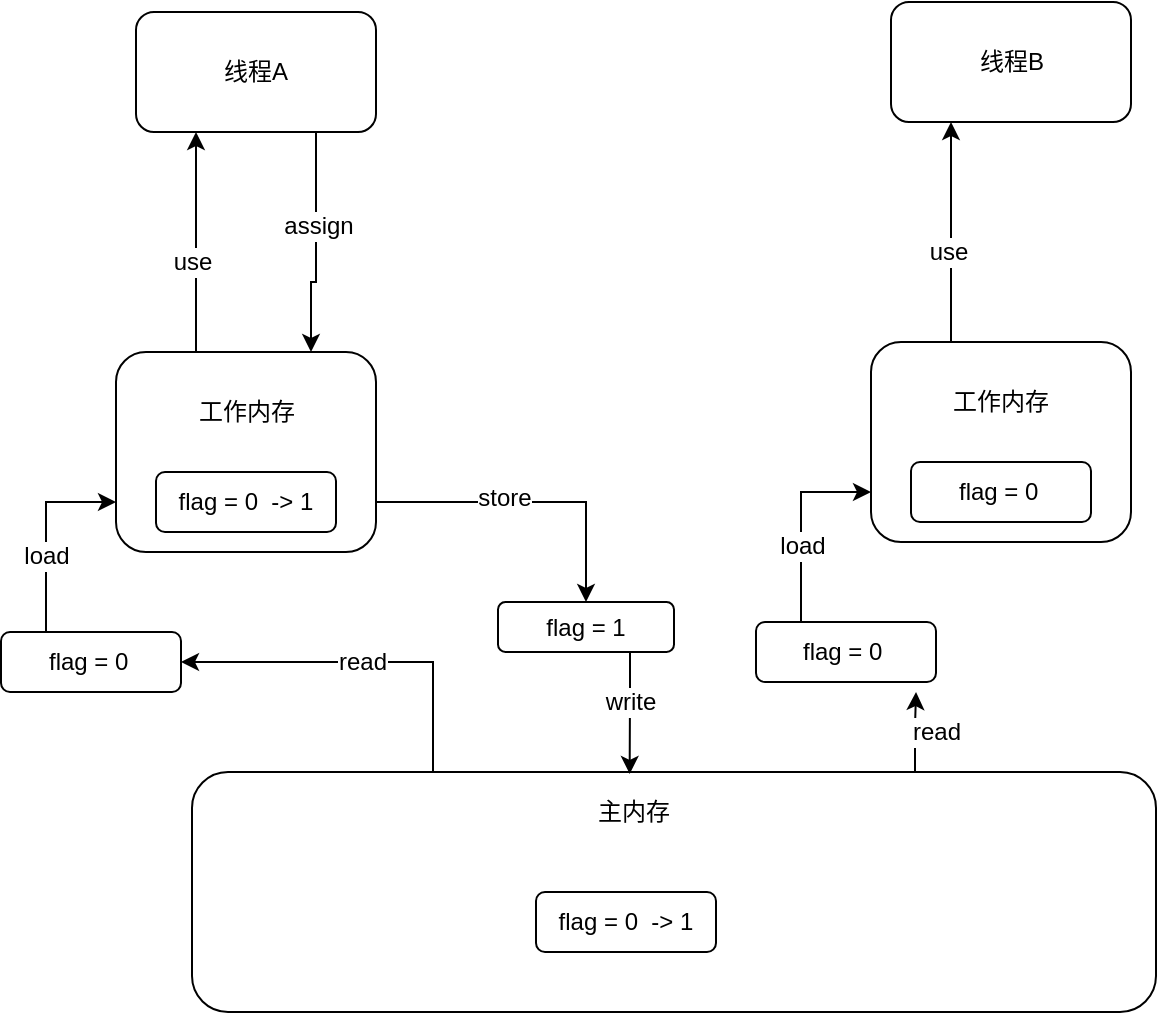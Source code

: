 <mxfile version="12.2.3" type="github" pages="1">
  <diagram id="FCnuCi0mLgoETxNgeYDF" name="第 1 页">
    <mxGraphModel dx="1422" dy="713" grid="1" gridSize="10" guides="1" tooltips="1" connect="1" arrows="1" fold="1" page="1" pageScale="1" pageWidth="827" pageHeight="1169" math="0" shadow="0">
      <root>
        <mxCell id="0"/>
        <mxCell id="1" parent="0"/>
        <object label="" id="24izZnUR9csgt45bPShQ-31">
          <mxCell style="edgeStyle=orthogonalEdgeStyle;rounded=0;orthogonalLoop=1;jettySize=auto;html=1;exitX=0.75;exitY=1;exitDx=0;exitDy=0;entryX=0.75;entryY=0;entryDx=0;entryDy=0;" edge="1" parent="1" source="24izZnUR9csgt45bPShQ-1" target="24izZnUR9csgt45bPShQ-2">
            <mxGeometry relative="1" as="geometry">
              <Array as="points">
                <mxPoint x="220" y="205"/>
                <mxPoint x="218" y="205"/>
              </Array>
            </mxGeometry>
          </mxCell>
        </object>
        <mxCell id="24izZnUR9csgt45bPShQ-33" value="assign" style="text;html=1;resizable=0;points=[];align=center;verticalAlign=middle;labelBackgroundColor=#ffffff;" vertex="1" connectable="0" parent="24izZnUR9csgt45bPShQ-31">
          <mxGeometry x="-0.161" y="1" relative="1" as="geometry">
            <mxPoint as="offset"/>
          </mxGeometry>
        </mxCell>
        <mxCell id="24izZnUR9csgt45bPShQ-1" value="线程A" style="rounded=1;whiteSpace=wrap;html=1;" vertex="1" parent="1">
          <mxGeometry x="130" y="70" width="120" height="60" as="geometry"/>
        </mxCell>
        <mxCell id="24izZnUR9csgt45bPShQ-16" style="edgeStyle=orthogonalEdgeStyle;rounded=0;orthogonalLoop=1;jettySize=auto;html=1;exitX=0.25;exitY=0;exitDx=0;exitDy=0;entryX=0.25;entryY=1;entryDx=0;entryDy=0;" edge="1" parent="1" source="24izZnUR9csgt45bPShQ-2" target="24izZnUR9csgt45bPShQ-1">
          <mxGeometry relative="1" as="geometry">
            <Array as="points">
              <mxPoint x="160" y="240"/>
            </Array>
          </mxGeometry>
        </mxCell>
        <mxCell id="24izZnUR9csgt45bPShQ-18" value="use" style="text;html=1;resizable=0;points=[];align=center;verticalAlign=middle;labelBackgroundColor=#ffffff;" vertex="1" connectable="0" parent="24izZnUR9csgt45bPShQ-16">
          <mxGeometry x="-0.44" relative="1" as="geometry">
            <mxPoint x="-2" y="-20" as="offset"/>
          </mxGeometry>
        </mxCell>
        <mxCell id="24izZnUR9csgt45bPShQ-22" style="edgeStyle=orthogonalEdgeStyle;rounded=0;orthogonalLoop=1;jettySize=auto;html=1;exitX=1;exitY=0.75;exitDx=0;exitDy=0;entryX=0.5;entryY=0;entryDx=0;entryDy=0;" edge="1" parent="1" source="24izZnUR9csgt45bPShQ-2" target="24izZnUR9csgt45bPShQ-21">
          <mxGeometry relative="1" as="geometry"/>
        </mxCell>
        <mxCell id="24izZnUR9csgt45bPShQ-23" value="store" style="text;html=1;resizable=0;points=[];align=center;verticalAlign=middle;labelBackgroundColor=#ffffff;" vertex="1" connectable="0" parent="24izZnUR9csgt45bPShQ-22">
          <mxGeometry x="-0.175" y="2" relative="1" as="geometry">
            <mxPoint as="offset"/>
          </mxGeometry>
        </mxCell>
        <mxCell id="24izZnUR9csgt45bPShQ-2" value="" style="rounded=1;whiteSpace=wrap;html=1;" vertex="1" parent="1">
          <mxGeometry x="120" y="240" width="130" height="100" as="geometry"/>
        </mxCell>
        <mxCell id="24izZnUR9csgt45bPShQ-3" value="工作内存" style="text;html=1;strokeColor=none;fillColor=none;align=center;verticalAlign=middle;whiteSpace=wrap;rounded=0;" vertex="1" parent="1">
          <mxGeometry x="152.5" y="260" width="65" height="20" as="geometry"/>
        </mxCell>
        <mxCell id="24izZnUR9csgt45bPShQ-5" value="flag = 0&amp;nbsp; -&amp;gt; 1" style="rounded=1;whiteSpace=wrap;html=1;" vertex="1" parent="1">
          <mxGeometry x="140" y="300" width="90" height="30" as="geometry"/>
        </mxCell>
        <mxCell id="24izZnUR9csgt45bPShQ-10" style="edgeStyle=orthogonalEdgeStyle;rounded=0;orthogonalLoop=1;jettySize=auto;html=1;exitX=0.25;exitY=0;exitDx=0;exitDy=0;entryX=1;entryY=0.5;entryDx=0;entryDy=0;" edge="1" parent="1" source="24izZnUR9csgt45bPShQ-6" target="24izZnUR9csgt45bPShQ-9">
          <mxGeometry relative="1" as="geometry"/>
        </mxCell>
        <mxCell id="24izZnUR9csgt45bPShQ-11" value="read" style="text;html=1;resizable=0;points=[];align=center;verticalAlign=middle;labelBackgroundColor=#ffffff;" vertex="1" connectable="0" parent="24izZnUR9csgt45bPShQ-10">
          <mxGeometry x="0.006" relative="1" as="geometry">
            <mxPoint as="offset"/>
          </mxGeometry>
        </mxCell>
        <mxCell id="24izZnUR9csgt45bPShQ-50" style="edgeStyle=orthogonalEdgeStyle;rounded=0;orthogonalLoop=1;jettySize=auto;html=1;exitX=0.75;exitY=0;exitDx=0;exitDy=0;entryX=0.889;entryY=1.167;entryDx=0;entryDy=0;entryPerimeter=0;" edge="1" parent="1" source="24izZnUR9csgt45bPShQ-6" target="24izZnUR9csgt45bPShQ-47">
          <mxGeometry relative="1" as="geometry"/>
        </mxCell>
        <mxCell id="24izZnUR9csgt45bPShQ-6" value="" style="rounded=1;whiteSpace=wrap;html=1;" vertex="1" parent="1">
          <mxGeometry x="158" y="450" width="482" height="120" as="geometry"/>
        </mxCell>
        <mxCell id="24izZnUR9csgt45bPShQ-7" value="主内存" style="text;html=1;strokeColor=none;fillColor=none;align=center;verticalAlign=middle;whiteSpace=wrap;rounded=0;" vertex="1" parent="1">
          <mxGeometry x="359" y="460" width="40" height="20" as="geometry"/>
        </mxCell>
        <mxCell id="24izZnUR9csgt45bPShQ-8" value="flag = 0&amp;nbsp; -&amp;gt; 1" style="rounded=1;whiteSpace=wrap;html=1;" vertex="1" parent="1">
          <mxGeometry x="330" y="510" width="90" height="30" as="geometry"/>
        </mxCell>
        <mxCell id="24izZnUR9csgt45bPShQ-12" style="edgeStyle=orthogonalEdgeStyle;rounded=0;orthogonalLoop=1;jettySize=auto;html=1;exitX=0.25;exitY=0;exitDx=0;exitDy=0;entryX=0;entryY=0.75;entryDx=0;entryDy=0;" edge="1" parent="1" source="24izZnUR9csgt45bPShQ-9" target="24izZnUR9csgt45bPShQ-2">
          <mxGeometry relative="1" as="geometry">
            <mxPoint x="60" y="290" as="targetPoint"/>
          </mxGeometry>
        </mxCell>
        <mxCell id="24izZnUR9csgt45bPShQ-13" value="load" style="text;html=1;resizable=0;points=[];align=center;verticalAlign=middle;labelBackgroundColor=#ffffff;" vertex="1" connectable="0" parent="24izZnUR9csgt45bPShQ-12">
          <mxGeometry x="-0.233" relative="1" as="geometry">
            <mxPoint as="offset"/>
          </mxGeometry>
        </mxCell>
        <mxCell id="24izZnUR9csgt45bPShQ-9" value="flag = 0&amp;nbsp;" style="rounded=1;whiteSpace=wrap;html=1;" vertex="1" parent="1">
          <mxGeometry x="62.5" y="380" width="90" height="30" as="geometry"/>
        </mxCell>
        <mxCell id="24izZnUR9csgt45bPShQ-29" style="edgeStyle=orthogonalEdgeStyle;rounded=0;orthogonalLoop=1;jettySize=auto;html=1;exitX=0.75;exitY=1;exitDx=0;exitDy=0;entryX=0.454;entryY=0.008;entryDx=0;entryDy=0;entryPerimeter=0;" edge="1" parent="1" source="24izZnUR9csgt45bPShQ-21" target="24izZnUR9csgt45bPShQ-6">
          <mxGeometry relative="1" as="geometry">
            <Array as="points">
              <mxPoint x="377" y="410"/>
              <mxPoint x="377" y="410"/>
            </Array>
          </mxGeometry>
        </mxCell>
        <mxCell id="24izZnUR9csgt45bPShQ-30" value="write" style="text;html=1;resizable=0;points=[];align=center;verticalAlign=middle;labelBackgroundColor=#ffffff;" vertex="1" connectable="0" parent="24izZnUR9csgt45bPShQ-29">
          <mxGeometry x="-0.64" y="-7" relative="1" as="geometry">
            <mxPoint x="7" y="14" as="offset"/>
          </mxGeometry>
        </mxCell>
        <mxCell id="24izZnUR9csgt45bPShQ-21" value="flag = 1" style="rounded=1;whiteSpace=wrap;html=1;" vertex="1" parent="1">
          <mxGeometry x="311" y="365" width="88" height="25" as="geometry"/>
        </mxCell>
        <mxCell id="24izZnUR9csgt45bPShQ-36" value="线程B" style="rounded=1;whiteSpace=wrap;html=1;" vertex="1" parent="1">
          <mxGeometry x="507.5" y="65" width="120" height="60" as="geometry"/>
        </mxCell>
        <mxCell id="24izZnUR9csgt45bPShQ-37" style="edgeStyle=orthogonalEdgeStyle;rounded=0;orthogonalLoop=1;jettySize=auto;html=1;exitX=0.25;exitY=0;exitDx=0;exitDy=0;entryX=0.25;entryY=1;entryDx=0;entryDy=0;" edge="1" parent="1" source="24izZnUR9csgt45bPShQ-41" target="24izZnUR9csgt45bPShQ-36">
          <mxGeometry relative="1" as="geometry">
            <Array as="points">
              <mxPoint x="537.5" y="235"/>
            </Array>
          </mxGeometry>
        </mxCell>
        <mxCell id="24izZnUR9csgt45bPShQ-38" value="use" style="text;html=1;resizable=0;points=[];align=center;verticalAlign=middle;labelBackgroundColor=#ffffff;" vertex="1" connectable="0" parent="24izZnUR9csgt45bPShQ-37">
          <mxGeometry x="-0.44" relative="1" as="geometry">
            <mxPoint x="-2" y="-20" as="offset"/>
          </mxGeometry>
        </mxCell>
        <mxCell id="24izZnUR9csgt45bPShQ-41" value="" style="rounded=1;whiteSpace=wrap;html=1;" vertex="1" parent="1">
          <mxGeometry x="497.5" y="235" width="130" height="100" as="geometry"/>
        </mxCell>
        <mxCell id="24izZnUR9csgt45bPShQ-42" value="工作内存" style="text;html=1;strokeColor=none;fillColor=none;align=center;verticalAlign=middle;whiteSpace=wrap;rounded=0;" vertex="1" parent="1">
          <mxGeometry x="530" y="255" width="65" height="20" as="geometry"/>
        </mxCell>
        <mxCell id="24izZnUR9csgt45bPShQ-43" value="flag = 0&amp;nbsp;" style="rounded=1;whiteSpace=wrap;html=1;" vertex="1" parent="1">
          <mxGeometry x="517.5" y="295" width="90" height="30" as="geometry"/>
        </mxCell>
        <mxCell id="24izZnUR9csgt45bPShQ-44" value="read" style="text;html=1;resizable=0;points=[];align=center;verticalAlign=middle;labelBackgroundColor=#ffffff;" vertex="1" connectable="0" parent="1">
          <mxGeometry x="530" y="430" as="geometry">
            <mxPoint as="offset"/>
          </mxGeometry>
        </mxCell>
        <mxCell id="24izZnUR9csgt45bPShQ-45" style="edgeStyle=orthogonalEdgeStyle;rounded=0;orthogonalLoop=1;jettySize=auto;html=1;exitX=0.25;exitY=0;exitDx=0;exitDy=0;entryX=0;entryY=0.75;entryDx=0;entryDy=0;" edge="1" parent="1" source="24izZnUR9csgt45bPShQ-47" target="24izZnUR9csgt45bPShQ-41">
          <mxGeometry relative="1" as="geometry">
            <mxPoint x="437.5" y="285" as="targetPoint"/>
          </mxGeometry>
        </mxCell>
        <mxCell id="24izZnUR9csgt45bPShQ-46" value="load" style="text;html=1;resizable=0;points=[];align=center;verticalAlign=middle;labelBackgroundColor=#ffffff;" vertex="1" connectable="0" parent="24izZnUR9csgt45bPShQ-45">
          <mxGeometry x="-0.233" relative="1" as="geometry">
            <mxPoint as="offset"/>
          </mxGeometry>
        </mxCell>
        <mxCell id="24izZnUR9csgt45bPShQ-47" value="flag = 0&amp;nbsp;" style="rounded=1;whiteSpace=wrap;html=1;" vertex="1" parent="1">
          <mxGeometry x="440" y="375" width="90" height="30" as="geometry"/>
        </mxCell>
      </root>
    </mxGraphModel>
  </diagram>
</mxfile>
